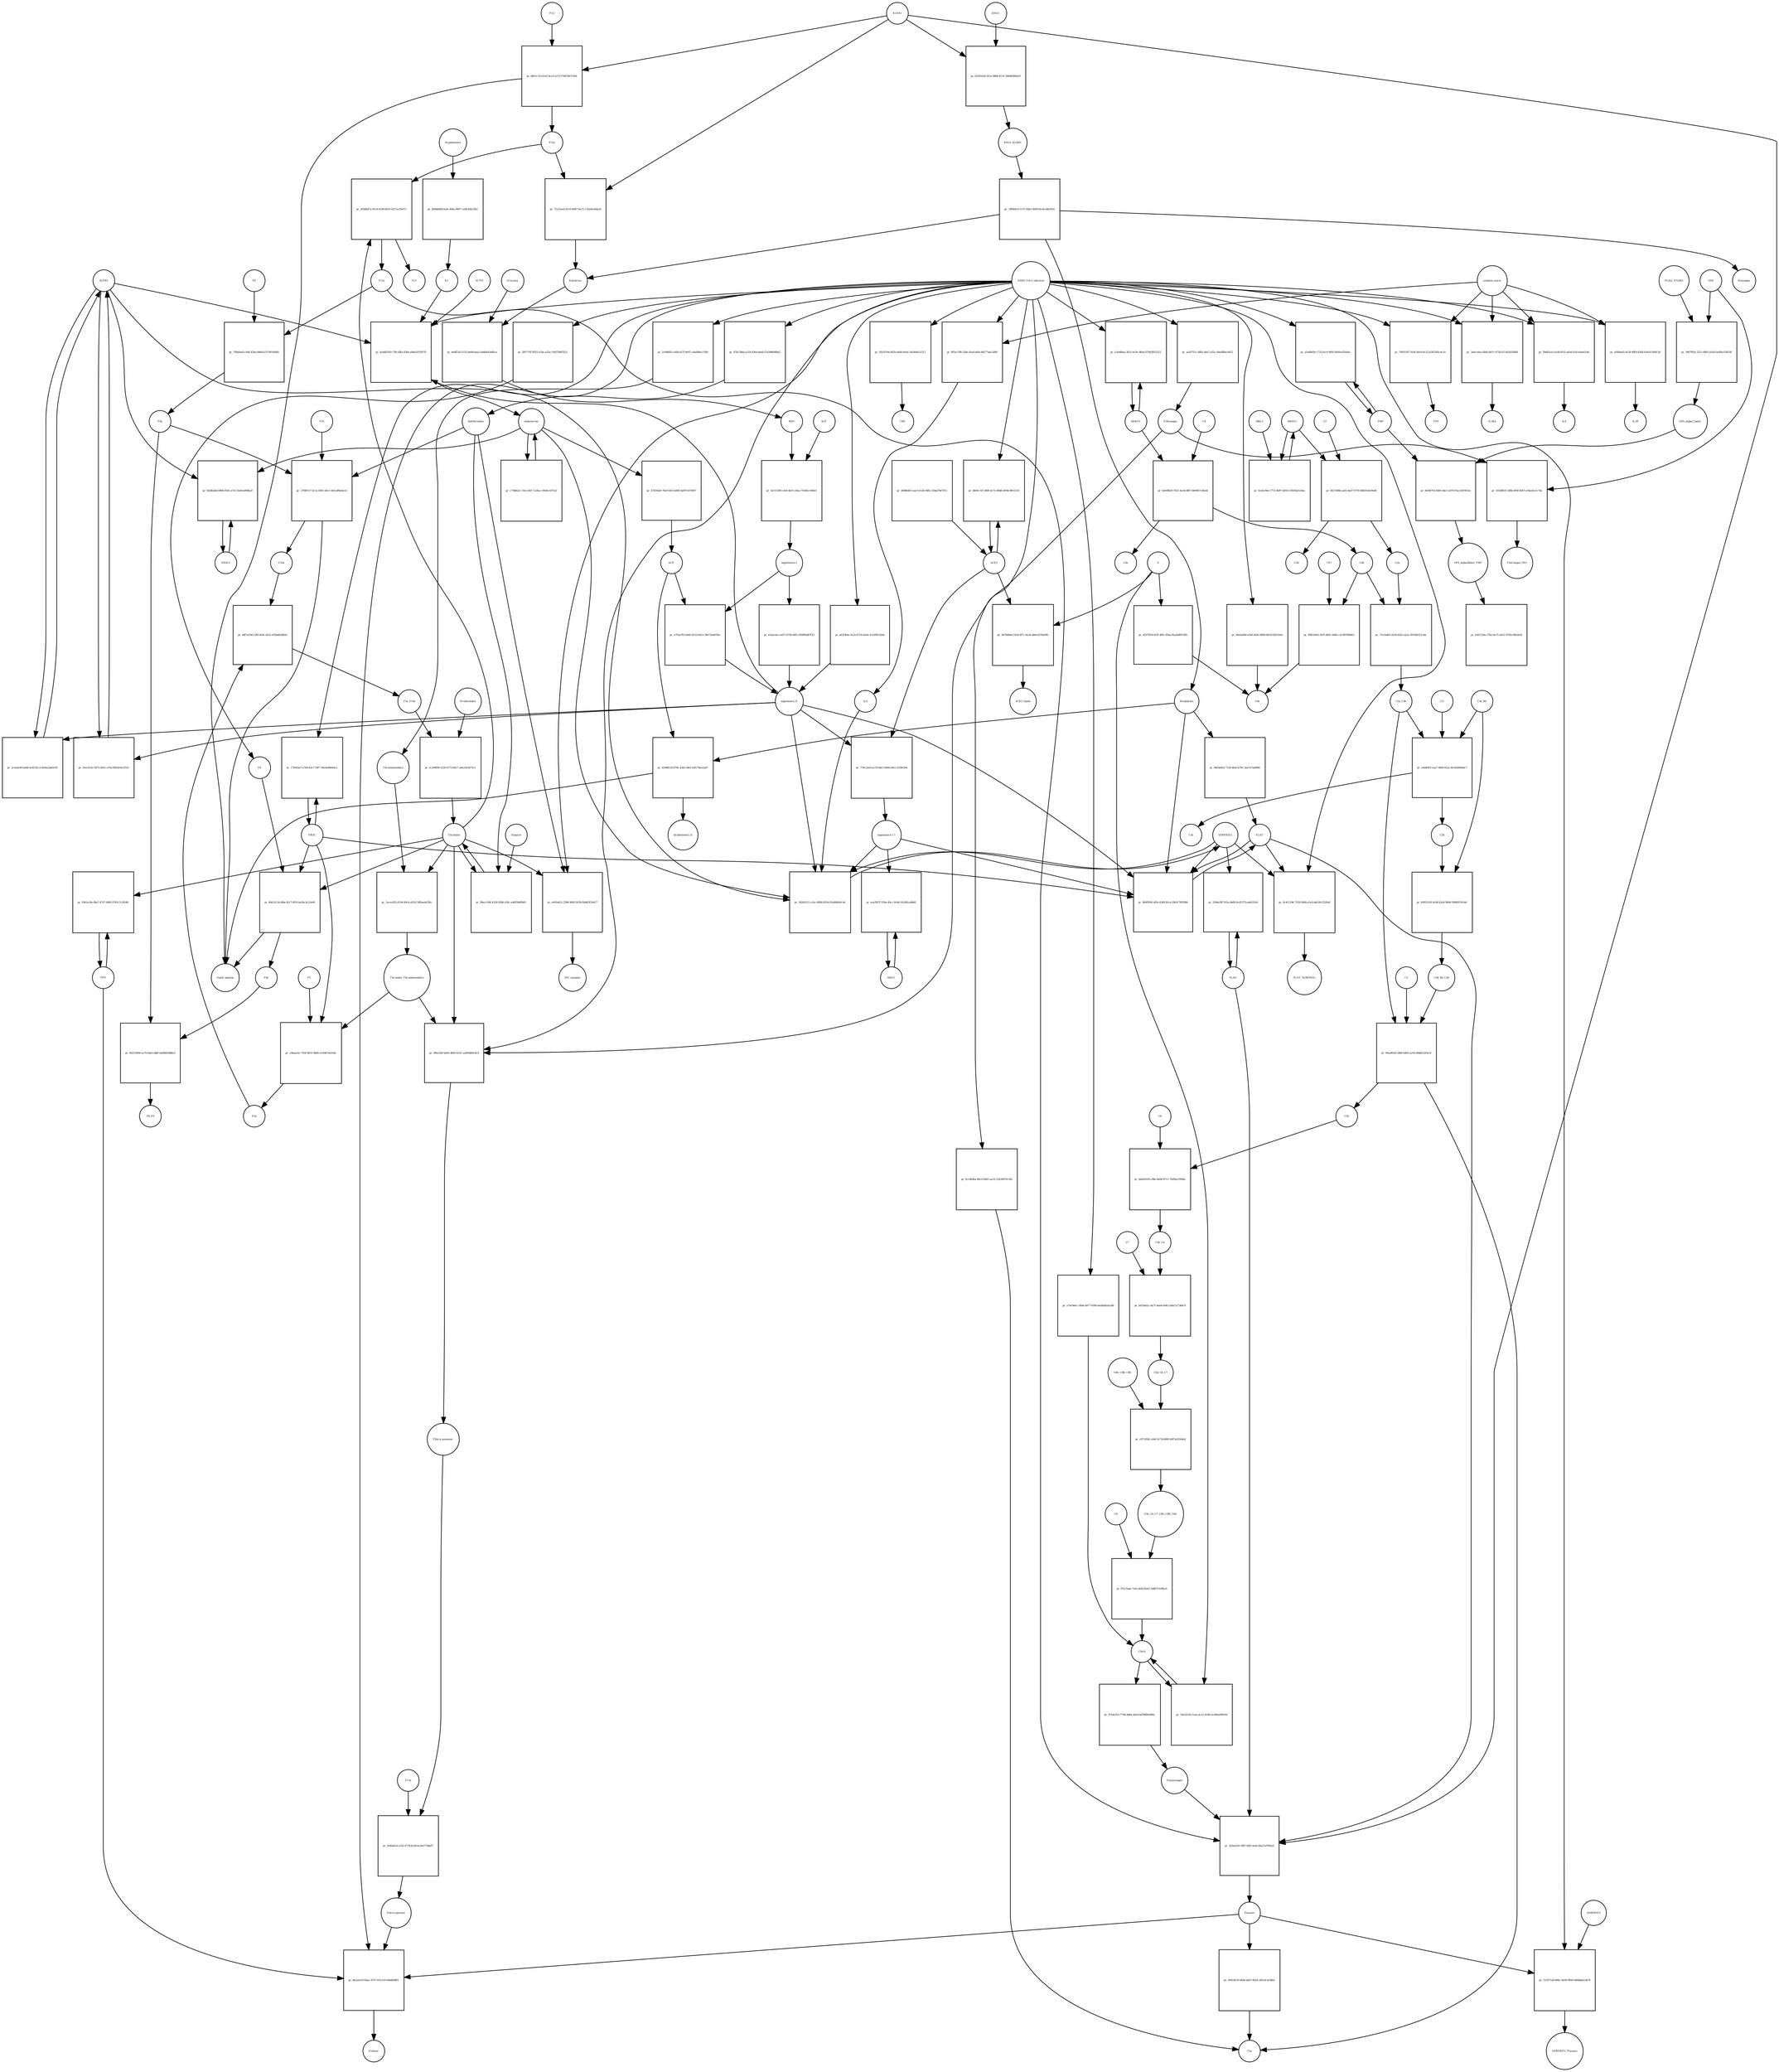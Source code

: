 strict digraph  {
F8 [annotation="urn_miriam_hgnc_3546|urn_miriam_taxonomy_9606", bipartite=0, cls=macromolecule, fontsize=4, label=F8, shape=circle];
"pr_4b612c24-bfbe-42c7-8f1d-6a3bc3c22e44" [annotation="", bipartite=1, cls=process, fontsize=4, label="pr_4b612c24-bfbe-42c7-8f1d-6a3bc3c22e44", shape=square];
"Small peptide" [annotation=urn_miriam_mesh_D010446, bipartite=0, cls=macromolecule, fontsize=4, label="Small peptide", shape=circle];
F8a [annotation="urn_miriam_hgnc.symbol_F8|urn_miriam_mesh_D015944|urn_miriam_taxonomy_9606", bipartite=0, cls=macromolecule, fontsize=4, label=F8a, shape=circle];
Thrombin [annotation="urn_miriam_hgnc_3535|urn_miriam_taxonomy_9606", bipartite=0, cls=macromolecule, fontsize=4, label=Thrombin, shape=circle];
PROC [annotation="urn_miriam_hgnc_9451|urn_miriam_taxonomy_9606", bipartite=0, cls=macromolecule, fontsize=4, label=PROC, shape=circle];
AGTR1 [annotation=urn_miriam_hgnc_336, bipartite=0, cls=macromolecule, fontsize=4, label=AGTR1, shape=circle];
"pr_2ceb2e48-4d4b-4cff-92c3-0e0ea2dd1630" [annotation="", bipartite=1, cls=process, fontsize=4, label="pr_2ceb2e48-4d4b-4cff-92c3-0e0ea2dd1630", shape=square];
"angiotensin II" [annotation="urn_miriam_obo.chebi_CHEBI%3A2718|urn_miriam_taxonomy_9606", bipartite=0, cls="simple chemical", fontsize=4, label="angiotensin II", shape=circle];
NR3C2 [annotation="", bipartite=0, cls=macromolecule, fontsize=4, label=NR3C2, shape=circle];
"pr_febdb2bb-6888-450e-a7e2-6eb5edf98a2f" [annotation="", bipartite=1, cls=process, fontsize=4, label="pr_febdb2bb-6888-450e-a7e2-6eb5edf98a2f", shape=square];
aldosterone [annotation="urn_miriam_obo.chebi_CHEBI%3A27584", bipartite=0, cls="simple chemical", fontsize=4, label=aldosterone, shape=circle];
"pr_c70b8a2c-33ce-4817-a2ba-c39e8e1d72e2" [annotation="", bipartite=1, cls=process, fontsize=4, label="pr_c70b8a2c-33ce-4817-a2ba-c39e8e1d72e2", shape=square];
SERPINE1 [annotation="", bipartite=0, cls=macromolecule, fontsize=4, label=SERPINE1, shape=circle];
"pr_5b2d2121-cc6c-489b-825d-02a9840afc4d" [annotation="", bipartite=1, cls=process, fontsize=4, label="pr_5b2d2121-cc6c-489b-825d-02a9840afc4d", shape=square];
"angiotensin I-7" [annotation="urn_miriam_obo.chebi_CHEBI%3A55438|urn_miriam_taxonomy_9606", bipartite=0, cls="simple chemical", fontsize=4, label="angiotensin I-7", shape=circle];
IL6 [annotation="urn_miriam_hgnc_6018|urn_miriam_taxonomy_9606", bipartite=0, cls=macromolecule, fontsize=4, label=IL6, shape=circle];
"pr_bcbdb339-c740-49fa-838e-e8da31f39378" [annotation="", bipartite=1, cls=process, fontsize=4, label="pr_bcbdb339-c740-49fa-838e-e8da31f39378", shape=square];
"SARS-CoV-2 infection" [annotation="urn_miriam_taxonomy_2697049|urn_miriam_mesh_D012327", bipartite=0, cls=phenotype, fontsize=4, label="SARS-CoV-2 infection", shape=circle];
"K+" [annotation="urn_miriam_obo.chebi_CHEBI%3A29103", bipartite=0, cls="simple chemical", fontsize=4, label="K+", shape=circle];
ACTH [annotation=urn_miriam_hgnc_9201, bipartite=0, cls="simple chemical", fontsize=4, label=ACTH, shape=circle];
"pr_a63f3f4e-5e25-4729-b3ed-3c52f8f52b4e" [annotation="", bipartite=1, cls=process, fontsize=4, label="pr_a63f3f4e-5e25-4729-b3ed-3c52f8f52b4e", shape=square];
Bradykinin [annotation="urn_miriam_obo.chebi_CHEBI%3A3165|urn_miriam_taxonomy_9606", bipartite=0, cls=macromolecule, fontsize=4, label=Bradykinin, shape=circle];
"pr_45988129-979e-43b1-98cf-20f17bea2ab7" [annotation="", bipartite=1, cls=process, fontsize=4, label="pr_45988129-979e-43b1-98cf-20f17bea2ab7", shape=square];
"Bradykinin(1-5)" [annotation="urn_miriam_mesh_C079000|urn_miriam_taxonomy_9606", bipartite=0, cls=macromolecule, fontsize=4, label="Bradykinin(1-5)", shape=circle];
ACE [annotation="urn_miriam_hgnc_2707|urn_miriam_taxonomy_9606", bipartite=0, cls=macromolecule, fontsize=4, label=ACE, shape=circle];
"pr_0b05dd32-7336-4fa9-b705-3ae7e7ab00f6" [annotation="", bipartite=1, cls=process, fontsize=4, label="pr_0b05dd32-7336-4fa9-b705-3ae7e7ab00f6", shape=square];
PLAT [annotation="urn_miriam_hgnc_9051|urn_miriam_taxonomy_9606", bipartite=0, cls=macromolecule, fontsize=4, label=PLAT, shape=circle];
"pr_feec4142-5875-4261-a70a-8920245cf555" [annotation="", bipartite=1, cls=process, fontsize=4, label="pr_feec4142-5875-4261-a70a-8920245cf555", shape=square];
MAS1 [annotation="", bipartite=0, cls=macromolecule, fontsize=4, label=MAS1, shape=circle];
"pr_eea5f47f-55be-49cc-8c8d-5fcd85ca8bd2" [annotation="", bipartite=1, cls=process, fontsize=4, label="pr_eea5f47f-55be-49cc-8c8d-5fcd85ca8bd2", shape=square];
Fibrinogen [annotation="urn_miriam_pubmed_19296670|urn_miriam_obo.go_GO%3A0005577|urn_miriam_hgnc_3661|urn_miriam_hgnc_3662|urn_miriam_hgnc_3694|urn_miriam_taxonomy_9606", bipartite=0, cls=complex, fontsize=4, label=Fibrinogen, shape=circle];
"pr_103d802f-248b-4f9d-8267-e3bee4c3c74a" [annotation="", bipartite=1, cls=process, fontsize=4, label="pr_103d802f-248b-4f9d-8267-e3bee4c3c74a", shape=square];
GP6 [annotation="urn_miriam_hgnc_HGNC%3A14388|urn_miriam_taxonomy_9606", bipartite=0, cls=macromolecule, fontsize=4, label=GP6, shape=circle];
Fibrinogen_GP6 [annotation="urn_miriam_pubmed_19296670|urn_miriam_obo.go_GO%3A0005577|urn_miriam_hgnc_HGNC%3A14388|urn_miriam_taxonomy_9606", bipartite=0, cls=complex, fontsize=4, label=Fibrinogen_GP6, shape=circle];
GP6_alpha2_beta1 [annotation="urn_miriam_pubmed_25051961|urn_miriam_taxonomy_10090|urn_miriam_hgnc_14338|urn_miriam_hgnc_6137|urn_miriam_hgnc_6153", bipartite=0, cls=complex, fontsize=4, label=GP6_alpha2_beta1, shape=circle];
"pr_8e06f763-b6f0-44e1-a870-f5ac3e87b52a" [annotation="", bipartite=1, cls=process, fontsize=4, label="pr_8e06f763-b6f0-44e1-a870-f5ac3e87b52a", shape=square];
VWF [annotation="urn_miriam_hgnc_12726|urn_miriam_taxonomy_9606", bipartite=0, cls=macromolecule, fontsize=4, label=VWF, shape=circle];
GP6_alpha2beta1_VWF [annotation="urn_miriam_pubmed_25051961|urn_miriam_taxonomy_10090|urn_miriam_hgnc_14338|urn_miriam_hgnc_6137|urn_miriam_hgnc_6153|urn_miriam_hgnc_12726", bipartite=0, cls=complex, fontsize=4, label=GP6_alpha2beta1_VWF, shape=circle];
"pr_3967f92e-2521-4801-b5e8-0e9f4c528338" [annotation="", bipartite=1, cls=process, fontsize=4, label="pr_3967f92e-2521-4801-b5e8-0e9f4c528338", shape=square];
ITGA2_ITGAB1 [annotation="urn_miriam_intact_EBI-16428357|urn_miriam_hgnc_6137|urn_miriam_hgnc_6153|urn_miriam_taxonomy_9606", bipartite=0, cls=complex, fontsize=4, label=ITGA2_ITGAB1, shape=circle];
"pr_b361326a-37b2-4e75-a021-9705c06b3024" [annotation="", bipartite=1, cls="omitted process", fontsize=4, label="pr_b361326a-37b2-4e75-a021-9705c06b3024", shape=square];
"Fibrin polymer" [annotation="urn_miriam_mesh_C465961|urn_miriam_taxonomy_9606", bipartite=0, cls=macromolecule, fontsize=4, label="Fibrin polymer", shape=circle];
"pr_4b1a41e9-64ac-4707-9313-b7e46d606ff1" [annotation="", bipartite=1, cls=process, fontsize=4, label="pr_4b1a41e9-64ac-4707-9313-b7e46d606ff1", shape=square];
"D-dimer" [annotation="urn_miriam_pubmed_19008457|urn_miriam_mesh_C036309|urn_miriam_taxonomy_9606", bipartite=0, cls=macromolecule, fontsize=4, label="D-dimer", shape=circle];
Plasmin [annotation="urn_miriam_hgnc.symbol_PLG|urn_miriam_mesh_D005341|urn_miriam_brenda_3.4.21.7|urn_miriam_taxonomy_9606", bipartite=0, cls=macromolecule, fontsize=4, label=Plasmin, shape=circle];
TAFI [annotation="urn_miriam_hgnc_1546|urn_miriam_taxonomy_9606", bipartite=0, cls=macromolecule, fontsize=4, label=TAFI, shape=circle];
"Fibrin monomer" [annotation="urn_miriam_mesh_C011468|urn_miriam_taxonomy_9606", bipartite=0, cls=macromolecule, fontsize=4, label="Fibrin monomer", shape=circle];
"pr_f5d0a8c4-e150-477d-8cdb-bc8e577dbaf7" [annotation="", bipartite=1, cls=process, fontsize=4, label="pr_f5d0a8c4-e150-477d-8cdb-bc8e577dbaf7", shape=square];
F13a [annotation="urn_miriam_hgnc.symbol_F13|urn_miriam_mesh_D026122|urn_miriam_brenda_2.3.2.13|urn_miriam_taxonomy_9606", bipartite=0, cls=macromolecule, fontsize=4, label=F13a, shape=circle];
"pr_70810307-d14f-46c9-8c32-b345365c4c14" [annotation="", bipartite=1, cls=process, fontsize=4, label="pr_70810307-d14f-46c9-8c32-b345365c4c14", shape=square];
TNF [annotation="urn_miriam_hgnc_11892|urn_miriam_taxonomy_9606", bipartite=0, cls=macromolecule, fontsize=4, label=TNF, shape=circle];
"cytokine storm" [annotation="urn_miriam_pubmed_2504360|urn_miriam_taxonomy_9606", bipartite=0, cls=phenotype, fontsize=4, label="cytokine storm", shape=circle];
"pr_95832b7d-bb46-4a67-8b24-2f61d13a36b4" [annotation="", bipartite=1, cls=process, fontsize=4, label="pr_95832b7d-bb46-4a67-8b24-2f61d13a36b4", shape=square];
C5a [annotation="urn_miriam_hgnc.symbol_C5|urn_miriam_mesh_D015936|urn_miriam_taxonomy_9606", bipartite=0, cls=macromolecule, fontsize=4, label=C5a, shape=circle];
"pr_97e4e553-77d0-448a-abe9-bd78f895406c" [annotation="", bipartite=1, cls=process, fontsize=4, label="pr_97e4e553-77d0-448a-abe9-bd78f895406c", shape=square];
Plasminogen [annotation="urn_miriam_hgnc_9071|urn_miriam_taxonomy_9606", bipartite=0, cls=macromolecule, fontsize=4, label=Plasminogen, shape=circle];
"C5b-9" [annotation="urn_miriam_obo.go_GO%3A0005579|urn_miriam_mesh_D015938|urn_miriam_mesh_D050776|urn_miriam_hgnc_1339|urn_miriam_hgnc_1346|urn_miriam_hgnc_1352|urn_miriam_hgnc_1353|urn_miriam_hgnc_1354|urn_miriam_hgnc_1358|urn_miriam_taxonomy_9606", bipartite=0, cls=complex, fontsize=4, label="C5b-9", shape=circle];
C2 [annotation="urn_miriam_hgnc_1248|urn_miriam_taxonomy_9606", bipartite=0, cls=macromolecule, fontsize=4, label=C2, shape=circle];
"pr_0f215d6b-aaf2-4ed7-9759-6882024e9eb8" [annotation="", bipartite=1, cls=process, fontsize=4, label="pr_0f215d6b-aaf2-4ed7-9759-6882024e9eb8", shape=square];
C2a [annotation="urn_miriam_hgnc.symbol_C2|urn_miriam_mesh_D050678|urn_miriam_taxonomy_9606", bipartite=0, cls=macromolecule, fontsize=4, label=C2a, shape=circle];
C2b [annotation="urn_miriam_hgnc.symbol_C2|urn_miriam_mesh_D050679|urn_miriam_taxonomy_9606", bipartite=0, cls=macromolecule, fontsize=4, label=C2b, shape=circle];
MASP1 [annotation="urn_miriam_hgnc_6901|urn_miriam_taxonomy_9606", bipartite=0, cls=macromolecule, fontsize=4, label=MASP1, shape=circle];
"pr_3a8cc6ee-6840-4b7c-9758-b7c063035b89" [annotation="", bipartite=1, cls=process, fontsize=4, label="pr_3a8cc6ee-6840-4b7c-9758-b7c063035b89", shape=square];
IL2RA [annotation="urn_miriam_hgnc_6008|urn_miriam_taxonomy_9606", bipartite=0, cls=macromolecule, fontsize=4, label=IL2RA, shape=circle];
"pr_f9db5a1e-b148-4f33-ab5d-92e1e9ea614d" [annotation="", bipartite=1, cls=process, fontsize=4, label="pr_f9db5a1e-b148-4f33-ab5d-92e1e9ea614d", shape=square];
IL8 [annotation="urn_miriam_hgnc_6025|urn_miriam_taxonomy_9606", bipartite=0, cls=macromolecule, fontsize=4, label=IL8, shape=circle];
"pr_4c1db40a-86c0-4bd1-ae52-55a58470c16e" [annotation="", bipartite=1, cls=process, fontsize=4, label="pr_4c1db40a-86c0-4bd1-ae52-55a58470c16e", shape=square];
"pr_8f5ec768-53da-45a4-b6fa-b8277a6c2d9d" [annotation="", bipartite=1, cls=process, fontsize=4, label="pr_8f5ec768-53da-45a4-b6fa-b8277a6c2d9d", shape=square];
"pr_af49dad5-dc30-48f9-82d9-b54c07d09c28" [annotation="", bipartite=1, cls=process, fontsize=4, label="pr_af49dad5-dc30-48f9-82d9-b54c07d09c28", shape=square];
IL1B [annotation="urn_miriam_hgnc_5992|urn_miriam_taxonomy_9606", bipartite=0, cls=macromolecule, fontsize=4, label=IL1B, shape=circle];
Prorenin [annotation="urn_miriam_hgnc_9958|urn_miriam_taxonomy_9606", bipartite=0, cls=macromolecule, fontsize=4, label=Prorenin, shape=circle];
"pr_8e6ff263-f155-4e6d-baa2-6d4bd43e8b1a" [annotation="", bipartite=1, cls=process, fontsize=4, label="pr_8e6ff263-f155-4e6d-baa2-6d4bd43e8b1a", shape=square];
REN [annotation="urn_miriam_hgnc.symbol_REN|urn_miriam_taxonomy_9606", bipartite=0, cls=macromolecule, fontsize=4, label=REN, shape=circle];
Kallikrein [annotation="urn_miriam_hgnc.symbol_KLKB1|urn_miriam_mesh_D020842|urn_miriam_brenda_3.4.21.34|urn_miriam_taxonomy_9606", bipartite=0, cls=macromolecule, fontsize=4, label=Kallikrein, shape=circle];
KLKB1 [annotation="urn_miriam_hgnc_6371|urn_miriam_taxonomy_9606", bipartite=0, cls=macromolecule, fontsize=4, label=KLKB1, shape=circle];
"pr_71a32eeb-4210-4647-be72-c35a6e24da24" [annotation="", bipartite=1, cls=process, fontsize=4, label="pr_71a32eeb-4210-4647-be72-c35a6e24da24", shape=square];
F12a [annotation="urn_miriam_hgnc.symbol_F12|urn_miriam_mesh_D015956|urn_miriam_brenda_3.4.21.38|urn_miriam_taxonomy_9606", bipartite=0, cls=macromolecule, fontsize=4, label=F12a, shape=circle];
"pr_2c84bf82-c668-457f-8e97-cded98a11509" [annotation="", bipartite=1, cls=process, fontsize=4, label="pr_2c84bf82-c668-457f-8e97-cded98a11509", shape=square];
Thrombomodulin [annotation="urn_miriam_hgnc_11784|urn_miriam_taxonomy_9606", bipartite=0, cls=macromolecule, fontsize=4, label=Thrombomodulin, shape=circle];
"pr_721871a8-896c-443b-9856-9d9dbda53478" [annotation="", bipartite=1, cls=process, fontsize=4, label="pr_721871a8-896c-443b-9856-9d9dbda53478", shape=square];
SERPINF2 [annotation="urn_miriam_hgnc_9075|urn_miriam_taxonomy_9606", bipartite=0, cls=macromolecule, fontsize=4, label=SERPINF2, shape=circle];
SERPINF2_Plasmin [annotation="urn_miriam_pubmed_2437112|urn_miriam_biogrid_314240|urn_miriam_hgnc_9075|urn_miriam_mesh_D005341|urn_miriam_taxonomy_9606", bipartite=0, cls=complex, fontsize=4, label=SERPINF2_Plasmin, shape=circle];
"pr_68a5a660-e5bf-426e-88b9-8b3532855544" [annotation="", bipartite=1, cls=process, fontsize=4, label="pr_68a5a660-e5bf-426e-88b9-8b3532855544", shape=square];
C4d [annotation="urn_miriam_hgnc.symbol_C4b|urn_miriam_mesh_C032261|urn_miriam_taxonomy_9606", bipartite=0, cls=macromolecule, fontsize=4, label=C4d, shape=circle];
"pr_e7dc86ec-20b6-4877-939b-8e0db402e2d9" [annotation="", bipartite=1, cls=process, fontsize=4, label="pr_e7dc86ec-20b6-4877-939b-8e0db402e2d9", shape=square];
"pr_178503a7-e7b4-45c7-93f7-58c4e06644ca" [annotation="", bipartite=1, cls=process, fontsize=4, label="pr_178503a7-e7b4-45c7-93f7-58c4e06644ca", shape=square];
"pr_a5e4b656-c72f-41c4-9f60-6609c62fa06c" [annotation="", bipartite=1, cls=process, fontsize=4, label="pr_a5e4b656-c72f-41c4-9f60-6609c62fa06c", shape=square];
"pr_2fa59744-682b-4a88-9e0a-243d0eb21512" [annotation="", bipartite=1, cls=process, fontsize=4, label="pr_2fa59744-682b-4a88-9e0a-243d0eb21512", shape=square];
CRP [annotation="urn_miriam_hgnc_2367|urn_miriam_taxonomy_9606", bipartite=0, cls=macromolecule, fontsize=4, label=CRP, shape=circle];
"pr_55e5231b-1eaa-4c52-9c86-5c849a008166" [annotation="", bipartite=1, cls=process, fontsize=4, label="pr_55e5231b-1eaa-4c52-9c86-5c849a008166", shape=square];
S [annotation="urn_miriam_uniprot_P0DTC2|urn_miriam_uniprot_P59594|urn_miriam_taxonomy_2697049", bipartite=0, cls=macromolecule, fontsize=4, label=S, shape=circle];
"pr_d337f918-8cff-4f61-95ba-f6a2b9687dfb" [annotation="", bipartite=1, cls=process, fontsize=4, label="pr_d337f918-8cff-4f61-95ba-f6a2b9687dfb", shape=square];
"pr_778c22e4-ee76-4b13-8844-b6cc3530e938" [annotation="", bipartite=1, cls=process, fontsize=4, label="pr_778c22e4-ee76-4b13-8844-b6cc3530e938", shape=square];
ACE2 [annotation="urn_miriam_hgnc_13557|urn_miriam_taxonomy_9606", bipartite=0, cls=macromolecule, fontsize=4, label=ACE2, shape=circle];
"pr_4088b403-aac0-4326-94fa-328ad7bf747e" [annotation="", bipartite=1, cls=process, fontsize=4, label="pr_4088b403-aac0-4326-94fa-328ad7bf747e", shape=square];
"pr_407b8be8-55a9-4f7c-9a34-bb6e1678e99b" [annotation="", bipartite=1, cls=process, fontsize=4, label="pr_407b8be8-55a9-4f7c-9a34-bb6e1678e99b", shape=square];
ACE2_Spike [annotation="urn_miriam_pdb_6CS2|urn_miriam_hgnc_13557|urn_miriam_uniprot_P0DTC2|urn_miriam_taxonomy_9606|urn_miriam_taxonomy_2697049", bipartite=0, cls=complex, fontsize=4, label=ACE2_Spike, shape=circle];
"pr_4b69c7d7-dfd9-4c7e-8848-4694c9851216" [annotation="", bipartite=1, cls=process, fontsize=4, label="pr_4b69c7d7-dfd9-4c7e-8848-4694c9851216", shape=square];
"pr_470c2984-a218-426d-8ebd-07a5886988a2" [annotation="", bipartite=1, cls=process, fontsize=4, label="pr_470c2984-a218-426d-8ebd-07a5886988a2", shape=square];
Antithrombin [annotation="urn_miriam_hgnc_775|urn_miriam_taxonomy_9606", bipartite=0, cls=macromolecule, fontsize=4, label=Antithrombin, shape=circle];
"pr_2f0771ff-8933-41ba-a25a-19457b867b21" [annotation="", bipartite=1, cls=process, fontsize=4, label="pr_2f0771ff-8933-41ba-a25a-19457b867b21", shape=square];
C4b [annotation="urn_miriam_hgnc_1324|urn_miriam_taxonomy_9606", bipartite=0, cls=macromolecule, fontsize=4, label=C4b, shape=circle];
"pr_90815b02-3b7f-48d1-948e-c2c98768fd63" [annotation="", bipartite=1, cls=process, fontsize=4, label="pr_90815b02-3b7f-48d1-948e-c2c98768fd63", shape=square];
CFI [annotation="urn_miriam_hgnc_2771|urn_miriam_taxonomy_9606", bipartite=0, cls=macromolecule, fontsize=4, label=CFI, shape=circle];
C3b [annotation="urn_miriam_hgnc.symbol_C3|urn_miriam_mesh_D003179|urn_miriam_taxonomy_9606", bipartite=0, cls=macromolecule, fontsize=4, label=C3b, shape=circle];
"pr_b9925145-bcb8-43a9-9b96-5680fd76c6ef" [annotation="", bipartite=1, cls=process, fontsize=4, label="pr_b9925145-bcb8-43a9-9b96-5680fd76c6ef", shape=square];
C3b_Bb [annotation="urn_miriam_pubmed_12440962|urn_miriam_brenda_3.4.21.47|urn_miriam_mesh_D051561|urn_miriam_mesh_D003179|urn_miriam_hgnc_1037|urn_miriam_taxonomy_9606", bipartite=0, cls=complex, fontsize=4, label=C3b_Bb, shape=circle];
C3b_Bb_C3b [annotation="urn_miriam_pubmed_12440962|urn_miriam_brenda_34.4.21.47|urn_miriam_mesh_D051566|urn_miriam_mesh_D003179|urn_miriam_hgnc_1037|urn_miriam_taxonomy_9606", bipartite=0, cls=complex, fontsize=4, label=C3b_Bb_C3b, shape=circle];
"pr_751cbd65-4554-42fa-a2aa-3910bd1212da" [annotation="", bipartite=1, cls=process, fontsize=4, label="pr_751cbd65-4554-42fa-a2aa-3910bd1212da", shape=square];
C2a_C4b [annotation="urn_miriam_mesh_D051574|urn_miriam_brenda_3.4.21.43|urn_miriam_mesh_D050678|urn_miriam_hgnc_1324|urn_miriam_taxonomy_9606", bipartite=0, cls=complex, fontsize=4, label=C2a_C4b, shape=circle];
C4 [annotation="urn_miriam_mesh_D00318|urn_miriam_taxonomy_9606", bipartite=0, cls=macromolecule, fontsize=4, label=C4, shape=circle];
"pr_be608b5f-7651-4a3d-8f87-b609b710fad4" [annotation="", bipartite=1, cls=process, fontsize=4, label="pr_be608b5f-7651-4a3d-8f87-b609b710fad4", shape=square];
C4a [annotation="urn_miriam_hgnc_1323|urn_miriam_taxonomy_9606", bipartite=0, cls=macromolecule, fontsize=4, label=C4a, shape=circle];
MASP2 [annotation="urn_miriam_hgnc_6902|urn_miriam_taxonomy_9606", bipartite=0, cls=macromolecule, fontsize=4, label=MASP2, shape=circle];
"pr_0cd2c9de-1753-4b87-b654-23fd3ba524ba" [annotation="", bipartite=1, cls=process, fontsize=4, label="pr_0cd2c9de-1753-4b87-b654-23fd3ba524ba", shape=square];
MBL2 [annotation="urn_miriam_hgnc_6902|urn_miriam_taxonomy_9606", bipartite=0, cls=macromolecule, fontsize=4, label=MBL2, shape=circle];
"pr_e2e9dbaa-3021-4c0e-98a4-97b43f932212" [annotation="", bipartite=1, cls=process, fontsize=4, label="pr_e2e9dbaa-3021-4c0e-98a4-97b43f932212", shape=square];
PLAU [annotation="urn_miriam_hgnc_9052|urn_miriam_taxonomy_9606", bipartite=0, cls=macromolecule, fontsize=4, label=PLAU, shape=circle];
"pr_2596a3ff-202a-4b08-9cd5-f72ca4b31fe9" [annotation="", bipartite=1, cls=process, fontsize=4, label="pr_2596a3ff-202a-4b08-9cd5-f72ca4b31fe9", shape=square];
C5b_C6_C7_C8A_C8B_C8G [annotation="urn_miriam_pubmed_28630159|urn_miriam_mesh_C042295|urn_miriam_mesh_D050776|urn_miriam_hgnc_1339|urn_miriam_hgnc_1352|urn_miriam_hgnc_1353|urn_miriam_hgnc_1354|urn_miriam_taxonomy_9606", bipartite=0, cls=complex, fontsize=4, label=C5b_C6_C7_C8A_C8B_C8G, shape=circle];
"pr_f5227abe-7aef-482d-8242-5dd075169bc9" [annotation="", bipartite=1, cls=process, fontsize=4, label="pr_f5227abe-7aef-482d-8242-5dd075169bc9", shape=square];
C9 [annotation="urn_miriam_hgnc_1358|urn_miriam_taxonomy_9606", bipartite=0, cls=macromolecule, fontsize=4, label=C9, shape=circle];
C5b_C6_C7 [annotation="urn_miriam_pubmed_28630159|urn_miriam_mesh_C037453|urn_miriam_mesh_D050776|urn_miriam_hgnc_1339|urn_miriam_hgnc_1346|urn_miriam_taxonomy_9606", bipartite=0, cls=complex, fontsize=4, label=C5b_C6_C7, shape=circle];
"pr_c6719541-a9af-4174-b000-60f7e4316da4" [annotation="", bipartite=1, cls=process, fontsize=4, label="pr_c6719541-a9af-4174-b000-60f7e4316da4", shape=square];
C8A_C8B_C8G [annotation="urn_miriam_mesh_D003185|urn_miriam_hgnc_1353|urn_miriam_hgnc_1352|urn_miriam_hgnc_1354|urn_miriam_taxonomy_9606", bipartite=0, cls=complex, fontsize=4, label=C8A_C8B_C8G, shape=circle];
C5b_C6 [annotation="urn_miriam_mesh_C050974|urn_miriam_mesh_D050776|urn_miriam_hgnc_1339|urn_miriam_taxonomy_9606", bipartite=0, cls=complex, fontsize=4, label=C5b_C6, shape=circle];
"pr_6933a92c-da71-4da8-b943-28ec5273b6c9" [annotation="", bipartite=1, cls=process, fontsize=4, label="pr_6933a92c-da71-4da8-b943-28ec5273b6c9", shape=square];
C7 [annotation="urn_miriam_hgnc_HGNC%3A1346|urn_miriam_taxonomy_9606", bipartite=0, cls=macromolecule, fontsize=4, label=C7, shape=circle];
C5b [annotation="urn_miriam_hgnc.symbol_C5|urn_miriam_mesh_D050776|urn_miriam_taxonomy_9606", bipartite=0, cls=macromolecule, fontsize=4, label=C5b, shape=circle];
"pr_4ab65029-c94e-4e68-8711-70d5bcf1848a" [annotation="", bipartite=1, cls=process, fontsize=4, label="pr_4ab65029-c94e-4e68-8711-70d5bcf1848a", shape=square];
C6 [annotation="urn_miriam_hgnc_1339|urn_miriam_taxonomy_9606", bipartite=0, cls=macromolecule, fontsize=4, label=C6, shape=circle];
C5 [annotation="urn_miriam_hgnc_1331|urn_miriam_taxonomy_9606", bipartite=0, cls=macromolecule, fontsize=4, label=C5, shape=circle];
"pr_f9ee805d-1d88-4d03-a254-dfdd61283e1f" [annotation="", bipartite=1, cls=process, fontsize=4, label="pr_f9ee805d-1d88-4d03-a254-dfdd61283e1f", shape=square];
C3 [annotation="urn_miriam_hgnc_1318|urn_miriam_taxonomy_9606", bipartite=0, cls=macromolecule, fontsize=4, label=C3, shape=circle];
"pr_cbfd60f3-aaa7-46f8-852a-4e56280b9dc7" [annotation="", bipartite=1, cls=process, fontsize=4, label="pr_cbfd60f3-aaa7-46f8-852a-4e56280b9dc7", shape=square];
C3a [annotation="urn_miriam_hgnc.symbol_C3|urn_miriam_mesh_D015926|urn_miriam_taxonomy_9606", bipartite=0, cls=macromolecule, fontsize=4, label=C3a, shape=circle];
"pr_1ecec822-619d-40c4-a024-7df6aeda7bfc" [annotation="", bipartite=1, cls=process, fontsize=4, label="pr_1ecec822-619d-40c4-a024-7df6aeda7bfc", shape=square];
Thrombin_Thrombomodulin [annotation="urn_miriam_pubmed_6282863|urn_miriam_taxonomy_9986|urn_miriam_biogrid_283352|urn_miriam_mesh_D013917|urn_miriam_hgnc_11784", bipartite=0, cls=complex, fontsize=4, label=Thrombin_Thrombomodulin, shape=circle];
"pr_0ffa530f-de83-4685-b521-a26648f4c8c4" [annotation="", bipartite=1, cls=process, fontsize=4, label="pr_0ffa530f-de83-4685-b521-a26648f4c8c4", shape=square];
KNG1_KLKB1 [annotation="urn_miriam_pubmed_17598838|urn_miriam_intact_EBI-10087151|urn_miriam_hgnc_6371|urn_miriam_hgnc_6383|urn_miriam_taxonomy_9606", bipartite=0, cls=complex, fontsize=4, label=KNG1_KLKB1, shape=circle];
"pr_7df9a810-1572-44a5-9fd9-8ecdcab629c6" [annotation="", bipartite=1, cls=process, fontsize=4, label="pr_7df9a810-1572-44a5-9fd9-8ecdcab629c6", shape=square];
Kininogen [annotation="urn_miriam_hgnc.symbol_KNG1|urn_miriam_mesh_D019679|urn_miriam_taxonomy_9606", bipartite=0, cls=macromolecule, fontsize=4, label=Kininogen, shape=circle];
"pr_acfd7551-48b2-46e7-b32c-64e080ac0422" [annotation="", bipartite=1, cls=process, fontsize=4, label="pr_acfd7551-48b2-46e7-b32c-64e080ac0422", shape=square];
"angiotensin I" [annotation="urn_miriam_obo.chebi_CHEBI%3A2718|urn_miriam_taxonomy_9606", bipartite=0, cls="simple chemical", fontsize=4, label="angiotensin I", shape=circle];
"pr_a52ae4ce-ad37-4738-b0f2-030892d87f22" [annotation="", bipartite=1, cls=process, fontsize=4, label="pr_a52ae4ce-ad37-4738-b0f2-030892d87f22", shape=square];
"pr_0c4c1596-7329-4484-a3c6-bdc29c2220a8" [annotation="", bipartite=1, cls=process, fontsize=4, label="pr_0c4c1596-7329-4484-a3c6-bdc29c2220a8", shape=square];
PLAT_SERPINE1 [annotation="urn_miriam_pubmed_22449964|urn_miriam_intact_EBI-7800882|urn_miriam_hgnc_9051|urn_miriam_hgnc_8593|urn_miriam_taxonomy_9606", bipartite=0, cls=complex, fontsize=4, label=PLAT_SERPINE1, shape=circle];
"pr_59b1a19e-dba7-47a7-846f-47d5c7c26248" [annotation="", bipartite=1, cls=process, fontsize=4, label="pr_59b1a19e-dba7-47a7-846f-47d5c7c26248", shape=square];
"pr_864f956f-af9a-43d9-81cd-29a9176f5986" [annotation="", bipartite=1, cls=process, fontsize=4, label="pr_864f956f-af9a-43d9-81cd-29a9176f5986", shape=square];
"pr_eb91dd12-2588-4082-8c5b-fbbbf3f2e817" [annotation="", bipartite=1, cls=process, fontsize=4, label="pr_eb91dd12-2588-4082-8c5b-fbbbf3f2e817", shape=square];
"TAT complex" [annotation="urn_miriam_pubmed_22930518|urn_miriam_mesh_C046193|urn_miriam_mesh_D013917|urn_miriam_hgnc_775|urn_miriam_taxonomy_9606", bipartite=0, cls=complex, fontsize=4, label="TAT complex", shape=circle];
"pr_2d5acb16-3f87-49f2-bebf-66a51d7f62e5" [annotation="", bipartite=1, cls=process, fontsize=4, label="pr_2d5acb16-3f87-49f2-bebf-66a51d7f62e5", shape=square];
F11a [annotation="urn_miriam_hgnc.symbol_F11|urn_miriam_mesh_D015945|urn_miriam_brenda_3.4.21.27|urn_miriam_taxonomy_9606", bipartite=0, cls=macromolecule, fontsize=4, label=F11a, shape=circle];
"pr_99ecc504-4324-4584-a58c-ad0f39df0b01" [annotation="", bipartite=1, cls=process, fontsize=4, label="pr_99ecc504-4324-4584-a58c-ad0f39df0b01", shape=square];
Heparin [annotation="urn_miriam_pubmed_708377|urn_miriam_obo.chebi_CHEBI%3A28304|urn_miriam_taxonomy_9606", bipartite=0, cls="simple chemical", fontsize=4, label=Heparin, shape=circle];
Prothrombin [annotation="urn_miriam_hgnc_3535|urn_miriam_taxonomy_9606", bipartite=0, cls=macromolecule, fontsize=4, label=Prothrombin, shape=circle];
"pr_ec399f96-3220-4773-b617-a0a33a3475c1" [annotation="", bipartite=1, cls=process, fontsize=4, label="pr_ec399f96-3220-4773-b617-a0a33a3475c1", shape=square];
F5a_F10a [annotation="urn_miriam_pubmed_2303476|urn_miriam_mesh_C022475|urn_miriam_mesh_D15943|urn_miriam_mesh_D015951|urn_miriam_taxonomy_9606", bipartite=0, cls=complex, fontsize=4, label=F5a_F10a, shape=circle];
F10a [annotation="urn_miriam_hgnc.symbol_F10|urn_miriam_mesh_D015951|urn_miriam_brenda_3.4.21.6|urn_miriam_taxonomy_9606", bipartite=0, cls=macromolecule, fontsize=4, label=F10a, shape=circle];
"pr_4df7a594-13f9-45dc-bf22-ef5bb4f2d826" [annotation="", bipartite=1, cls=process, fontsize=4, label="pr_4df7a594-13f9-45dc-bf22-ef5bb4f2d826", shape=square];
F5a [annotation="urn_miriam_hgnc.symbol_F5|urn_miriam_mesh_D015943|urn_miriam_taxonomy_9606", bipartite=0, cls=macromolecule, fontsize=4, label=F5a, shape=circle];
F5 [annotation="urn_miriam_hgnc_3541|urn_miriam_taxonomy_9606", bipartite=0, cls=macromolecule, fontsize=4, label=F5, shape=circle];
"pr_146aea5c-765f-4631-88d5-ec6987eb164e" [annotation="", bipartite=1, cls=process, fontsize=4, label="pr_146aea5c-765f-4631-88d5-ec6987eb164e", shape=square];
F9a [annotation="urn_miriam_hgnc.symbol_F9|urn_miriam_mesh_D015949|urn_miriam_taxonomy_9606", bipartite=0, cls=macromolecule, fontsize=4, label=F9a, shape=circle];
"pr_6d333984-ea70-4da5-bbff-4a08bf308dc4" [annotation="", bipartite=1, cls=process, fontsize=4, label="pr_6d333984-ea70-4da5-bbff-4a08bf308dc4", shape=square];
F8_F9 [annotation="urn_miriam_pubmed_22471307|urn_miriam_hgnc_3546|urn_miriam_hgnc_35531|urn_miriam_intact_EBI-11621595|urn_miriam_taxonomy_9606", bipartite=0, cls=complex, fontsize=4, label=F8_F9, shape=circle];
F9 [annotation="urn_miriam_hgnc_35531|urn_miriam_taxonomy_9606", bipartite=0, cls=macromolecule, fontsize=4, label=F9, shape=circle];
"pr_7f0b0a40-cbdf-429a-94d0-b37c9fc00485" [annotation="", bipartite=1, cls=process, fontsize=4, label="pr_7f0b0a40-cbdf-429a-94d0-b37c9fc00485", shape=square];
"pr_81f252eb-547e-4808-8135-39b4ff482e03" [annotation="", bipartite=1, cls=process, fontsize=4, label="pr_81f252eb-547e-4808-8135-39b4ff482e03", shape=square];
KNG1 [annotation="urn_miriam_hgnc.symbol_6383|urn_miriam_taxonomy_9606", bipartite=0, cls=macromolecule, fontsize=4, label=KNG1, shape=circle];
"pr_a93dbd7a-d514-4c00-b610-6227ac2fef7c" [annotation="", bipartite=1, cls=process, fontsize=4, label="pr_a93dbd7a-d514-4c00-b610-6227ac2fef7c", shape=square];
F11 [annotation="urn_miriam_hgnc_3529|urn_miriam_taxonomy_9606", bipartite=0, cls=macromolecule, fontsize=4, label=F11, shape=circle];
F12 [annotation="urn_miriam_hgnc_3530|urn_miriam_taxonomy_9606", bipartite=0, cls=macromolecule, fontsize=4, label=F12, shape=circle];
"pr_8601c132-812f-4cc0-a572-f76d7667c92b" [annotation="", bipartite=1, cls=process, fontsize=4, label="pr_8601c132-812f-4cc0-a572-f76d7667c92b", shape=square];
"pr_e792a763-b96f-4532-b9c5-34b732def50e" [annotation="", bipartite=1, cls=process, fontsize=4, label="pr_e792a763-b96f-4532-b9c5-34b732def50e", shape=square];
F10 [annotation="urn_miriam_hgnc_3528|urn_miriam_taxonomy_9606", bipartite=0, cls=macromolecule, fontsize=4, label=F10, shape=circle];
"pr_27f88127-3c1a-4581-b8c3-445cdfbe4a14" [annotation="", bipartite=1, cls=process, fontsize=4, label="pr_27f88127-3c1a-4581-b8c3-445cdfbe4a14", shape=square];
AGT [annotation="urn_miriam_hgnc_333|urn_miriam_taxonomy_9606", bipartite=0, cls=macromolecule, fontsize=4, label=AGT, shape=circle];
"pr_3a115280-cfa8-4b15-a0aa-7036fec568e1" [annotation="", bipartite=1, cls=process, fontsize=4, label="pr_3a115280-cfa8-4b15-a0aa-7036fec568e1", shape=square];
"pr_4765fda9-7be9-4fc0-b06f-4af97cb70007" [annotation="", bipartite=1, cls=process, fontsize=4, label="pr_4765fda9-7be9-4fc0-b06f-4af97cb70007", shape=square];
"pr_b9dbb96b-fede-44ea-9697-e2de26b21fb2" [annotation="", bipartite=1, cls=process, fontsize=4, label="pr_b9dbb96b-fede-44ea-9697-e2de26b21fb2", shape=square];
Hypokalemia [annotation="urn_miriam_mesh_D007008|urn_miriam_taxonomy_9606", bipartite=0, cls=phenotype, fontsize=4, label=Hypokalemia, shape=circle];
F8 -> "pr_4b612c24-bfbe-42c7-8f1d-6a3bc3c22e44"  [annotation="", interaction_type=consumption];
"pr_4b612c24-bfbe-42c7-8f1d-6a3bc3c22e44" -> "Small peptide"  [annotation="", interaction_type=production];
"pr_4b612c24-bfbe-42c7-8f1d-6a3bc3c22e44" -> F8a  [annotation="", interaction_type=production];
F8a -> "pr_6d333984-ea70-4da5-bbff-4a08bf308dc4"  [annotation="", interaction_type=consumption];
Thrombin -> "pr_4b612c24-bfbe-42c7-8f1d-6a3bc3c22e44"  [annotation="urn_miriam_pubmed_15746105|urn_miriam_taxonomy_9606", interaction_type=catalysis];
Thrombin -> "pr_1ecec822-619d-40c4-a024-7df6aeda7bfc"  [annotation="", interaction_type=consumption];
Thrombin -> "pr_0ffa530f-de83-4685-b521-a26648f4c8c4"  [annotation="urn_miriam_pubmed_6282863|urn_miriam_pubmed_28228446|urn_miriam_pubmed_2117226|urn_miriam_taxonomy_9606", interaction_type=catalysis];
Thrombin -> "pr_59b1a19e-dba7-47a7-846f-47d5c7c26248"  [annotation="urn_miriam_pubmed_23809134|urn_miriam_taxonomy_9823", interaction_type=catalysis];
Thrombin -> "pr_eb91dd12-2588-4082-8c5b-fbbbf3f2e817"  [annotation="", interaction_type=consumption];
Thrombin -> "pr_99ecc504-4324-4584-a58c-ad0f39df0b01"  [annotation="", interaction_type=consumption];
Thrombin -> "pr_a93dbd7a-d514-4c00-b610-6227ac2fef7c"  [annotation="urn_miriam_pubmed_21304106|urn_miriam_pubmed_8631976|urn_miriam_taxonomy_9606", interaction_type=catalysis];
PROC -> "pr_4b612c24-bfbe-42c7-8f1d-6a3bc3c22e44"  [annotation="urn_miriam_pubmed_15746105|urn_miriam_taxonomy_9606", interaction_type=inhibition];
PROC -> "pr_178503a7-e7b4-45c7-93f7-58c4e06644ca"  [annotation="", interaction_type=consumption];
PROC -> "pr_864f956f-af9a-43d9-81cd-29a9176f5986"  [annotation="urn_miriam_pubmed_10373228|urn_miriam_pubmed_3124286|urn_miriam_taxonomy_9606|urn_miriam_pubmed_12091055|urn_miriam_pubmed_3096399", interaction_type=inhibition];
PROC -> "pr_146aea5c-765f-4631-88d5-ec6987eb164e"  [annotation="urn_miriam_pubmed_6282863|urn_miriam_pubmed_6572921|urn_miriam_pubmed_2322551|urn_miriam_taxonomy_9606", interaction_type=inhibition];
AGTR1 -> "pr_2ceb2e48-4d4b-4cff-92c3-0e0ea2dd1630"  [annotation="", interaction_type=consumption];
AGTR1 -> "pr_febdb2bb-6888-450e-a7e2-6eb5edf98a2f"  [annotation="urn_miriam_pubmed_21349712|urn_miriam_taxonomy_10116|urn_miriam_pubmed_7045029|urn_miriam_taxonomy_10090", interaction_type=catalysis];
AGTR1 -> "pr_5b2d2121-cc6c-489b-825d-02a9840afc4d"  [annotation="urn_miriam_pubmed_2091055|urn_miriam_taxonomy_9606|urn_miriam_pubmed_8034668|urn_miriam_pubmed_20591974|urn_miriam_pubmed_11983698", interaction_type=catalysis];
AGTR1 -> "pr_bcbdb339-c740-49fa-838e-e8da31f39378"  [annotation="urn_miriam_pubmed_8404594|urn_miriam_taxonomy_9606|urn_miriam_pubmed_173529|urn_miriam_taxonomy_9615|urn_miriam_pubmed_32565254", interaction_type=catalysis];
AGTR1 -> "pr_feec4142-5875-4261-a70a-8920245cf555"  [annotation="", interaction_type=consumption];
"pr_2ceb2e48-4d4b-4cff-92c3-0e0ea2dd1630" -> AGTR1  [annotation="", interaction_type=production];
"angiotensin II" -> "pr_2ceb2e48-4d4b-4cff-92c3-0e0ea2dd1630"  [annotation="", interaction_type=stimulation];
"angiotensin II" -> "pr_5b2d2121-cc6c-489b-825d-02a9840afc4d"  [annotation="urn_miriam_pubmed_2091055|urn_miriam_taxonomy_9606|urn_miriam_pubmed_8034668|urn_miriam_pubmed_20591974|urn_miriam_pubmed_11983698", interaction_type=catalysis];
"angiotensin II" -> "pr_bcbdb339-c740-49fa-838e-e8da31f39378"  [annotation="urn_miriam_pubmed_8404594|urn_miriam_taxonomy_9606|urn_miriam_pubmed_173529|urn_miriam_taxonomy_9615|urn_miriam_pubmed_32565254", interaction_type=catalysis];
"angiotensin II" -> "pr_feec4142-5875-4261-a70a-8920245cf555"  [annotation="urn_miriam_pubmed_8158359|urn_miriam_taxonomy_9606", interaction_type=stimulation];
"angiotensin II" -> "pr_778c22e4-ee76-4b13-8844-b6cc3530e938"  [annotation="", interaction_type=consumption];
"angiotensin II" -> "pr_864f956f-af9a-43d9-81cd-29a9176f5986"  [annotation="urn_miriam_pubmed_10373228|urn_miriam_pubmed_3124286|urn_miriam_taxonomy_9606|urn_miriam_pubmed_12091055|urn_miriam_pubmed_3096399", interaction_type=catalysis];
NR3C2 -> "pr_febdb2bb-6888-450e-a7e2-6eb5edf98a2f"  [annotation="", interaction_type=consumption];
"pr_febdb2bb-6888-450e-a7e2-6eb5edf98a2f" -> NR3C2  [annotation="", interaction_type=production];
aldosterone -> "pr_febdb2bb-6888-450e-a7e2-6eb5edf98a2f"  [annotation="urn_miriam_pubmed_21349712|urn_miriam_taxonomy_10116|urn_miriam_pubmed_7045029|urn_miriam_taxonomy_10090", interaction_type=stimulation];
aldosterone -> "pr_c70b8a2c-33ce-4817-a2ba-c39e8e1d72e2"  [annotation="", interaction_type=consumption];
aldosterone -> "pr_5b2d2121-cc6c-489b-825d-02a9840afc4d"  [annotation="urn_miriam_pubmed_2091055|urn_miriam_taxonomy_9606|urn_miriam_pubmed_8034668|urn_miriam_pubmed_20591974|urn_miriam_pubmed_11983698", interaction_type=catalysis];
aldosterone -> "pr_4765fda9-7be9-4fc0-b06f-4af97cb70007"  [annotation="urn_miriam_pubmed_5932931|urn_miriam_taxonomy_10116", interaction_type=catalysis];
"pr_c70b8a2c-33ce-4817-a2ba-c39e8e1d72e2" -> aldosterone  [annotation="", interaction_type=production];
SERPINE1 -> "pr_5b2d2121-cc6c-489b-825d-02a9840afc4d"  [annotation="", interaction_type=consumption];
SERPINE1 -> "pr_2596a3ff-202a-4b08-9cd5-f72ca4b31fe9"  [annotation="urn_miriam_pubmed_21199867|urn_miriam_taxonomy_9606", interaction_type=inhibition];
SERPINE1 -> "pr_0c4c1596-7329-4484-a3c6-bdc29c2220a8"  [annotation="", interaction_type=consumption];
SERPINE1 -> "pr_864f956f-af9a-43d9-81cd-29a9176f5986"  [annotation="urn_miriam_pubmed_10373228|urn_miriam_pubmed_3124286|urn_miriam_taxonomy_9606|urn_miriam_pubmed_12091055|urn_miriam_pubmed_3096399", interaction_type=inhibition];
"pr_5b2d2121-cc6c-489b-825d-02a9840afc4d" -> SERPINE1  [annotation="", interaction_type=production];
"angiotensin I-7" -> "pr_5b2d2121-cc6c-489b-825d-02a9840afc4d"  [annotation="urn_miriam_pubmed_2091055|urn_miriam_taxonomy_9606|urn_miriam_pubmed_8034668|urn_miriam_pubmed_20591974|urn_miriam_pubmed_11983698", interaction_type=inhibition];
"angiotensin I-7" -> "pr_eea5f47f-55be-49cc-8c8d-5fcd85ca8bd2"  [annotation="urn_miriam_pubmed_18026570|urn_miriam_taxonomy_10090", interaction_type=stimulation];
"angiotensin I-7" -> "pr_864f956f-af9a-43d9-81cd-29a9176f5986"  [annotation="urn_miriam_pubmed_10373228|urn_miriam_pubmed_3124286|urn_miriam_taxonomy_9606|urn_miriam_pubmed_12091055|urn_miriam_pubmed_3096399", interaction_type=inhibition];
IL6 -> "pr_5b2d2121-cc6c-489b-825d-02a9840afc4d"  [annotation="urn_miriam_pubmed_2091055|urn_miriam_taxonomy_9606|urn_miriam_pubmed_8034668|urn_miriam_pubmed_20591974|urn_miriam_pubmed_11983698", interaction_type=catalysis];
"pr_bcbdb339-c740-49fa-838e-e8da31f39378" -> aldosterone  [annotation="", interaction_type=production];
"SARS-CoV-2 infection" -> "pr_bcbdb339-c740-49fa-838e-e8da31f39378"  [annotation="urn_miriam_pubmed_8404594|urn_miriam_taxonomy_9606|urn_miriam_pubmed_173529|urn_miriam_taxonomy_9615|urn_miriam_pubmed_32565254", interaction_type="necessary stimulation"];
"SARS-CoV-2 infection" -> "pr_a63f3f4e-5e25-4729-b3ed-3c52f8f52b4e"  [annotation="urn_miriam_pubmed_32048163|urn_miriam_taxonomy_9606", interaction_type=catalysis];
"SARS-CoV-2 infection" -> "pr_4b1a41e9-64ac-4707-9313-b7e46d606ff1"  [annotation="urn_miriam_pubmed_29096812|urn_miriam_pubmed_10574983|urn_miriam_pubmed_32172226|urn_miriam_taxonomy_9606", interaction_type="necessary stimulation"];
"SARS-CoV-2 infection" -> "pr_70810307-d14f-46c9-8c32-b345365c4c14"  [annotation="urn_miriam_pubmed_32504360|urn_miriam_taxonomy_9606", interaction_type=stimulation];
"SARS-CoV-2 infection" -> "pr_3a8cc6ee-6840-4b7c-9758-b7c063035b89"  [annotation="urn_miriam_pubmed_32286245|urn_miriam_taxonomy_9606", interaction_type=stimulation];
"SARS-CoV-2 infection" -> "pr_f9db5a1e-b148-4f33-ab5d-92e1e9ea614d"  [annotation="urn_miriam_pubmed_32286245|urn_miriam_taxonomy_9606", interaction_type=stimulation];
"SARS-CoV-2 infection" -> "pr_4c1db40a-86c0-4bd1-ae52-55a58470c16e"  [annotation="urn_miriam_pmc_PMC7260598|urn_miriam_taxonomy_9606", interaction_type="necessary stimulation"];
"SARS-CoV-2 infection" -> "pr_8f5ec768-53da-45a4-b6fa-b8277a6c2d9d"  [annotation="urn_miriam_pubmed_32286245|urn_miriam_taxonomy_9606", interaction_type=stimulation];
"SARS-CoV-2 infection" -> "pr_af49dad5-dc30-48f9-82d9-b54c07d09c28"  [annotation="urn_miriam_pubmed_32359396|urn_miriam_taxonomy_9606", interaction_type=stimulation];
"SARS-CoV-2 infection" -> "pr_2c84bf82-c668-457f-8e97-cded98a11509"  [annotation="urn_miriam_doi_10.1101%2F2020.04.25.20077842|urn_miriam_taxonomy_9606", interaction_type="necessary stimulation"];
"SARS-CoV-2 infection" -> "pr_721871a8-896c-443b-9856-9d9dbda53478"  [annotation="urn_miriam_pubmed_2437112|urn_miriam_doi_10.1101%2F2020.04.25.20077842|urn_miriam_taxonomy_9606", interaction_type=stimulation];
"SARS-CoV-2 infection" -> "pr_68a5a660-e5bf-426e-88b9-8b3532855544"  [annotation="urn_miriam_pubmed_32299776|urn_miriam_taxonomy_9606", interaction_type=stimulation];
"SARS-CoV-2 infection" -> "pr_e7dc86ec-20b6-4877-939b-8e0db402e2d9"  [annotation="urn_miriam_pmc_PMC7260598|urn_miriam_taxonomy_9606", interaction_type="necessary stimulation"];
"SARS-CoV-2 infection" -> "pr_178503a7-e7b4-45c7-93f7-58c4e06644ca"  [annotation="urn_miriam_pubmed_32302438|urn_miriam_taxonomy_9606", interaction_type="necessary stimulation"];
"SARS-CoV-2 infection" -> "pr_a5e4b656-c72f-41c4-9f60-6609c62fa06c"  [annotation="urn_miriam_pubmed_32367170|urn_miriam_taxonomy_9606", interaction_type="necessary stimulation"];
"SARS-CoV-2 infection" -> "pr_2fa59744-682b-4a88-9e0a-243d0eb21512"  [annotation="urn_miriam_pubmed_32171076|urn_miriam_taxonomy_9606", interaction_type="necessary stimulation"];
"SARS-CoV-2 infection" -> "pr_4b69c7d7-dfd9-4c7e-8848-4694c9851216"  [annotation="urn_miriam_pubmed_16008552|urn_miriam_taxonomy_9606", interaction_type=inhibition];
"SARS-CoV-2 infection" -> "pr_470c2984-a218-426d-8ebd-07a5886988a2"  [annotation="urn_miriam_pubmed_32302438|urn_miriam_taxonomy_9606", interaction_type=inhibition];
"SARS-CoV-2 infection" -> "pr_2f0771ff-8933-41ba-a25a-19457b867b21"  [annotation="urn_miriam_pubmed_32367170|urn_miriam_taxonomy_9606", interaction_type="necessary stimulation"];
"SARS-CoV-2 infection" -> "pr_e2e9dbaa-3021-4c0e-98a4-97b43f932212"  [annotation="urn_miriam_pubmed_11290788|urn_miriam_pubmed_32299776|urn_miriam_taxonomy_9606", interaction_type=stimulation];
"SARS-CoV-2 infection" -> "pr_0ffa530f-de83-4685-b521-a26648f4c8c4"  [annotation="urn_miriam_pubmed_6282863|urn_miriam_pubmed_28228446|urn_miriam_pubmed_2117226|urn_miriam_taxonomy_9606", interaction_type="necessary stimulation"];
"SARS-CoV-2 infection" -> "pr_acfd7551-48b2-46e7-b32c-64e080ac0422"  [annotation="urn_miriam_pubmed_32172226|urn_miriam_taxonomy_9606", interaction_type="necessary stimulation"];
"SARS-CoV-2 infection" -> "pr_0c4c1596-7329-4484-a3c6-bdc29c2220a8"  [annotation="urn_miriam_pubmed_22449964|urn_miriam_doi_10.1101%2F2020.04.25.20077842|urn_miriam_taxonomy_9606", interaction_type="necessary stimulation"];
"SARS-CoV-2 infection" -> "pr_eb91dd12-2588-4082-8c5b-fbbbf3f2e817"  [annotation="urn_miriam_pubmed_8136018|urn_miriam_doi_10.1101%2F2020.04.25.20077842|urn_miriam_taxonomy_9606", interaction_type="necessary stimulation"];
"K+" -> "pr_bcbdb339-c740-49fa-838e-e8da31f39378"  [annotation="urn_miriam_pubmed_8404594|urn_miriam_taxonomy_9606|urn_miriam_pubmed_173529|urn_miriam_taxonomy_9615|urn_miriam_pubmed_32565254", interaction_type=catalysis];
ACTH -> "pr_bcbdb339-c740-49fa-838e-e8da31f39378"  [annotation="urn_miriam_pubmed_8404594|urn_miriam_taxonomy_9606|urn_miriam_pubmed_173529|urn_miriam_taxonomy_9615|urn_miriam_pubmed_32565254", interaction_type=catalysis];
"pr_a63f3f4e-5e25-4729-b3ed-3c52f8f52b4e" -> "angiotensin II"  [annotation="", interaction_type=production];
Bradykinin -> "pr_45988129-979e-43b1-98cf-20f17bea2ab7"  [annotation="", interaction_type=consumption];
Bradykinin -> "pr_0b05dd32-7336-4fa9-b705-3ae7e7ab00f6"  [annotation="urn_miriam_pubmed_9066005|urn_miriam_taxonomy_9606", interaction_type=stimulation];
Bradykinin -> "pr_864f956f-af9a-43d9-81cd-29a9176f5986"  [annotation="urn_miriam_pubmed_10373228|urn_miriam_pubmed_3124286|urn_miriam_taxonomy_9606|urn_miriam_pubmed_12091055|urn_miriam_pubmed_3096399", interaction_type=catalysis];
"pr_45988129-979e-43b1-98cf-20f17bea2ab7" -> "Bradykinin(1-5)"  [annotation="", interaction_type=production];
"pr_45988129-979e-43b1-98cf-20f17bea2ab7" -> "Small peptide"  [annotation="", interaction_type=production];
ACE -> "pr_45988129-979e-43b1-98cf-20f17bea2ab7"  [annotation="urn_miriam_taxonomy_9606|urn_miriam_pubmed_10969042", interaction_type=catalysis];
ACE -> "pr_e792a763-b96f-4532-b9c5-34b732def50e"  [annotation="urn_miriam_taxonomy_9606|urn_miriam_pubmed_190881|urn_miriam_pubmed_10969042", interaction_type=catalysis];
"pr_0b05dd32-7336-4fa9-b705-3ae7e7ab00f6" -> PLAT  [annotation="", interaction_type=production];
PLAT -> "pr_0c4c1596-7329-4484-a3c6-bdc29c2220a8"  [annotation="", interaction_type=consumption];
PLAT -> "pr_864f956f-af9a-43d9-81cd-29a9176f5986"  [annotation="", interaction_type=consumption];
PLAT -> "pr_2d5acb16-3f87-49f2-bebf-66a51d7f62e5"  [annotation="urn_miriam_pubmed_89876|urn_miriam_taxonomy_9606|urn_miriam_pubmed_3850647|urn_miriam_pubmed_2966802|urn_miriam_pubmed_6539333", interaction_type=catalysis];
"pr_feec4142-5875-4261-a70a-8920245cf555" -> AGTR1  [annotation="", interaction_type=production];
MAS1 -> "pr_eea5f47f-55be-49cc-8c8d-5fcd85ca8bd2"  [annotation="", interaction_type=consumption];
"pr_eea5f47f-55be-49cc-8c8d-5fcd85ca8bd2" -> MAS1  [annotation="", interaction_type=production];
Fibrinogen -> "pr_103d802f-248b-4f9d-8267-e3bee4c3c74a"  [annotation="", interaction_type=consumption];
Fibrinogen -> "pr_0ffa530f-de83-4685-b521-a26648f4c8c4"  [annotation="", interaction_type=consumption];
"pr_103d802f-248b-4f9d-8267-e3bee4c3c74a" -> Fibrinogen_GP6  [annotation="", interaction_type=production];
GP6 -> "pr_103d802f-248b-4f9d-8267-e3bee4c3c74a"  [annotation="", interaction_type=consumption];
GP6 -> "pr_3967f92e-2521-4801-b5e8-0e9f4c528338"  [annotation="", interaction_type=consumption];
GP6_alpha2_beta1 -> "pr_8e06f763-b6f0-44e1-a870-f5ac3e87b52a"  [annotation="", interaction_type=consumption];
"pr_8e06f763-b6f0-44e1-a870-f5ac3e87b52a" -> GP6_alpha2beta1_VWF  [annotation="", interaction_type=production];
VWF -> "pr_8e06f763-b6f0-44e1-a870-f5ac3e87b52a"  [annotation="", interaction_type=consumption];
VWF -> "pr_a5e4b656-c72f-41c4-9f60-6609c62fa06c"  [annotation="", interaction_type=consumption];
GP6_alpha2beta1_VWF -> "pr_b361326a-37b2-4e75-a021-9705c06b3024"  [annotation="", interaction_type=consumption];
"pr_3967f92e-2521-4801-b5e8-0e9f4c528338" -> GP6_alpha2_beta1  [annotation="", interaction_type=production];
ITGA2_ITGAB1 -> "pr_3967f92e-2521-4801-b5e8-0e9f4c528338"  [annotation="", interaction_type=consumption];
"Fibrin polymer" -> "pr_4b1a41e9-64ac-4707-9313-b7e46d606ff1"  [annotation="", interaction_type=consumption];
"pr_4b1a41e9-64ac-4707-9313-b7e46d606ff1" -> "D-dimer"  [annotation="", interaction_type=production];
Plasmin -> "pr_4b1a41e9-64ac-4707-9313-b7e46d606ff1"  [annotation="urn_miriam_pubmed_29096812|urn_miriam_pubmed_10574983|urn_miriam_pubmed_32172226|urn_miriam_taxonomy_9606", interaction_type=catalysis];
Plasmin -> "pr_95832b7d-bb46-4a67-8b24-2f61d13a36b4"  [annotation="urn_miriam_pubmed_27077125|urn_miriam_taxonomy_10090", interaction_type="necessary stimulation"];
Plasmin -> "pr_721871a8-896c-443b-9856-9d9dbda53478"  [annotation="", interaction_type=consumption];
TAFI -> "pr_4b1a41e9-64ac-4707-9313-b7e46d606ff1"  [annotation="urn_miriam_pubmed_29096812|urn_miriam_pubmed_10574983|urn_miriam_pubmed_32172226|urn_miriam_taxonomy_9606", interaction_type=catalysis];
TAFI -> "pr_59b1a19e-dba7-47a7-846f-47d5c7c26248"  [annotation="", interaction_type=consumption];
"Fibrin monomer" -> "pr_f5d0a8c4-e150-477d-8cdb-bc8e577dbaf7"  [annotation="", interaction_type=consumption];
"pr_f5d0a8c4-e150-477d-8cdb-bc8e577dbaf7" -> "Fibrin polymer"  [annotation="", interaction_type=production];
F13a -> "pr_f5d0a8c4-e150-477d-8cdb-bc8e577dbaf7"  [annotation="urn_miriam_pubmed_29096812|urn_miriam_pubmed_7577232|urn_miriam_taxonomy_9606", interaction_type=catalysis];
"pr_70810307-d14f-46c9-8c32-b345365c4c14" -> TNF  [annotation="", interaction_type=production];
"cytokine storm" -> "pr_70810307-d14f-46c9-8c32-b345365c4c14"  [annotation="urn_miriam_pubmed_32504360|urn_miriam_taxonomy_9606", interaction_type=stimulation];
"cytokine storm" -> "pr_3a8cc6ee-6840-4b7c-9758-b7c063035b89"  [annotation="urn_miriam_pubmed_32286245|urn_miriam_taxonomy_9606", interaction_type=stimulation];
"cytokine storm" -> "pr_f9db5a1e-b148-4f33-ab5d-92e1e9ea614d"  [annotation="urn_miriam_pubmed_32286245|urn_miriam_taxonomy_9606", interaction_type=stimulation];
"cytokine storm" -> "pr_8f5ec768-53da-45a4-b6fa-b8277a6c2d9d"  [annotation="urn_miriam_pubmed_32286245|urn_miriam_taxonomy_9606", interaction_type=stimulation];
"cytokine storm" -> "pr_af49dad5-dc30-48f9-82d9-b54c07d09c28"  [annotation="urn_miriam_pubmed_32359396|urn_miriam_taxonomy_9606", interaction_type=stimulation];
"pr_95832b7d-bb46-4a67-8b24-2f61d13a36b4" -> C5a  [annotation="", interaction_type=production];
"pr_97e4e553-77d0-448a-abe9-bd78f895406c" -> Plasminogen  [annotation="", interaction_type=production];
Plasminogen -> "pr_2d5acb16-3f87-49f2-bebf-66a51d7f62e5"  [annotation="", interaction_type=consumption];
"C5b-9" -> "pr_97e4e553-77d0-448a-abe9-bd78f895406c"  [annotation="urn_miriam_pubmed_9012652|urn_miriam_taxonomy_9606", interaction_type=stimulation];
"C5b-9" -> "pr_55e5231b-1eaa-4c52-9c86-5c849a008166"  [annotation="", interaction_type=consumption];
C2 -> "pr_0f215d6b-aaf2-4ed7-9759-6882024e9eb8"  [annotation="", interaction_type=consumption];
"pr_0f215d6b-aaf2-4ed7-9759-6882024e9eb8" -> C2a  [annotation="", interaction_type=production];
"pr_0f215d6b-aaf2-4ed7-9759-6882024e9eb8" -> C2b  [annotation="", interaction_type=production];
C2a -> "pr_751cbd65-4554-42fa-a2aa-3910bd1212da"  [annotation="", interaction_type=consumption];
MASP1 -> "pr_0f215d6b-aaf2-4ed7-9759-6882024e9eb8"  [annotation="urn_miriam_pubmed_10946292|urn_miriam_taxonomy_9606", interaction_type=catalysis];
MASP1 -> "pr_0cd2c9de-1753-4b87-b654-23fd3ba524ba"  [annotation="", interaction_type=consumption];
"pr_3a8cc6ee-6840-4b7c-9758-b7c063035b89" -> IL2RA  [annotation="", interaction_type=production];
"pr_f9db5a1e-b148-4f33-ab5d-92e1e9ea614d" -> IL8  [annotation="", interaction_type=production];
"pr_4c1db40a-86c0-4bd1-ae52-55a58470c16e" -> C5a  [annotation="", interaction_type=production];
"pr_8f5ec768-53da-45a4-b6fa-b8277a6c2d9d" -> IL6  [annotation="", interaction_type=production];
"pr_af49dad5-dc30-48f9-82d9-b54c07d09c28" -> IL1B  [annotation="", interaction_type=production];
Prorenin -> "pr_8e6ff263-f155-4e6d-baa2-6d4bd43e8b1a"  [annotation="", interaction_type=consumption];
"pr_8e6ff263-f155-4e6d-baa2-6d4bd43e8b1a" -> REN  [annotation="", interaction_type=production];
REN -> "pr_3a115280-cfa8-4b15-a0aa-7036fec568e1"  [annotation="urn_miriam_pubmed_10585461|urn_miriam_pubmed_30934934|urn_miriam_pubmed_6172448|urn_miriam_taxonomy_9606", interaction_type=catalysis];
Kallikrein -> "pr_8e6ff263-f155-4e6d-baa2-6d4bd43e8b1a"  [annotation="urn_miriam_pubmed_692685|urn_miriam_taxonomy_9606", interaction_type=catalysis];
KLKB1 -> "pr_71a32eeb-4210-4647-be72-c35a6e24da24"  [annotation="", interaction_type=consumption];
KLKB1 -> "pr_2d5acb16-3f87-49f2-bebf-66a51d7f62e5"  [annotation="urn_miriam_pubmed_89876|urn_miriam_taxonomy_9606|urn_miriam_pubmed_3850647|urn_miriam_pubmed_2966802|urn_miriam_pubmed_6539333", interaction_type=catalysis];
KLKB1 -> "pr_81f252eb-547e-4808-8135-39b4ff482e03"  [annotation="", interaction_type=consumption];
KLKB1 -> "pr_8601c132-812f-4cc0-a572-f76d7667c92b"  [annotation="urn_miriam_pubmed_7391081|urn_miriam_taxonomy_9606|urn_miriam_pubmed_864009", interaction_type=catalysis];
"pr_71a32eeb-4210-4647-be72-c35a6e24da24" -> Kallikrein  [annotation="", interaction_type=production];
F12a -> "pr_71a32eeb-4210-4647-be72-c35a6e24da24"  [annotation="urn_miriam_pubmed_21304106|urn_miriam_taxonomy_9606", interaction_type=catalysis];
F12a -> "pr_a93dbd7a-d514-4c00-b610-6227ac2fef7c"  [annotation="", interaction_type=consumption];
"pr_2c84bf82-c668-457f-8e97-cded98a11509" -> Thrombomodulin  [annotation="", interaction_type=production];
Thrombomodulin -> "pr_1ecec822-619d-40c4-a024-7df6aeda7bfc"  [annotation="", interaction_type=consumption];
"pr_721871a8-896c-443b-9856-9d9dbda53478" -> SERPINF2_Plasmin  [annotation="", interaction_type=production];
SERPINF2 -> "pr_721871a8-896c-443b-9856-9d9dbda53478"  [annotation="", interaction_type=consumption];
"pr_68a5a660-e5bf-426e-88b9-8b3532855544" -> C4d  [annotation="", interaction_type=production];
"pr_e7dc86ec-20b6-4877-939b-8e0db402e2d9" -> "C5b-9"  [annotation="", interaction_type=production];
"pr_178503a7-e7b4-45c7-93f7-58c4e06644ca" -> PROC  [annotation="", interaction_type=production];
"pr_a5e4b656-c72f-41c4-9f60-6609c62fa06c" -> VWF  [annotation="", interaction_type=production];
"pr_2fa59744-682b-4a88-9e0a-243d0eb21512" -> CRP  [annotation="", interaction_type=production];
"pr_55e5231b-1eaa-4c52-9c86-5c849a008166" -> "C5b-9"  [annotation="", interaction_type=production];
S -> "pr_55e5231b-1eaa-4c52-9c86-5c849a008166"  [annotation="", interaction_type=consumption];
S -> "pr_d337f918-8cff-4f61-95ba-f6a2b9687dfb"  [annotation="", interaction_type=consumption];
S -> "pr_407b8be8-55a9-4f7c-9a34-bb6e1678e99b"  [annotation="", interaction_type=consumption];
"pr_d337f918-8cff-4f61-95ba-f6a2b9687dfb" -> C4d  [annotation="", interaction_type=production];
"pr_778c22e4-ee76-4b13-8844-b6cc3530e938" -> "angiotensin I-7"  [annotation="", interaction_type=production];
ACE2 -> "pr_778c22e4-ee76-4b13-8844-b6cc3530e938"  [annotation="urn_miriam_pubmed_23392115|urn_miriam_taxonomy_10090", interaction_type=catalysis];
ACE2 -> "pr_407b8be8-55a9-4f7c-9a34-bb6e1678e99b"  [annotation="", interaction_type=consumption];
ACE2 -> "pr_4b69c7d7-dfd9-4c7e-8848-4694c9851216"  [annotation="", interaction_type=consumption];
"pr_4088b403-aac0-4326-94fa-328ad7bf747e" -> ACE2  [annotation="", interaction_type=production];
"pr_407b8be8-55a9-4f7c-9a34-bb6e1678e99b" -> ACE2_Spike  [annotation="", interaction_type=production];
"pr_4b69c7d7-dfd9-4c7e-8848-4694c9851216" -> ACE2  [annotation="", interaction_type=production];
"pr_470c2984-a218-426d-8ebd-07a5886988a2" -> Antithrombin  [annotation="", interaction_type=production];
Antithrombin -> "pr_eb91dd12-2588-4082-8c5b-fbbbf3f2e817"  [annotation="", interaction_type=consumption];
Antithrombin -> "pr_99ecc504-4324-4584-a58c-ad0f39df0b01"  [annotation="urn_miriam_pubmed_579490|urn_miriam_taxonomy_9606", interaction_type=inhibition];
Antithrombin -> "pr_27f88127-3c1a-4581-b8c3-445cdfbe4a14"  [annotation="urn_miriam_pubmed_11551226|urn_miriam_pubmed_15853774|urn_miriam_taxonomy_9606", interaction_type=inhibition];
"pr_2f0771ff-8933-41ba-a25a-19457b867b21" -> F8  [annotation="", interaction_type=production];
C4b -> "pr_90815b02-3b7f-48d1-948e-c2c98768fd63"  [annotation="", interaction_type=consumption];
C4b -> "pr_751cbd65-4554-42fa-a2aa-3910bd1212da"  [annotation="", interaction_type=consumption];
"pr_90815b02-3b7f-48d1-948e-c2c98768fd63" -> C4d  [annotation="", interaction_type=production];
CFI -> "pr_90815b02-3b7f-48d1-948e-c2c98768fd63"  [annotation="urn_miriam_pubmed_19362461|urn_miriam_taxonomy_9606", interaction_type=catalysis];
C3b -> "pr_b9925145-bcb8-43a9-9b96-5680fd76c6ef"  [annotation="", interaction_type=consumption];
"pr_b9925145-bcb8-43a9-9b96-5680fd76c6ef" -> C3b_Bb_C3b  [annotation="", interaction_type=production];
C3b_Bb -> "pr_b9925145-bcb8-43a9-9b96-5680fd76c6ef"  [annotation="", interaction_type=consumption];
C3b_Bb -> "pr_cbfd60f3-aaa7-46f8-852a-4e56280b9dc7"  [annotation="urn_miriam_pubmed_427127|urn_miriam_taxonomy_9606|urn_miriam_pubmed_17395591", interaction_type=catalysis];
C3b_Bb_C3b -> "pr_f9ee805d-1d88-4d03-a254-dfdd61283e1f"  [annotation="urn_miriam_pubmed_30083158|urn_miriam_taxonomy_9606|urn_miriam_pubmed_12878586", interaction_type=catalysis];
"pr_751cbd65-4554-42fa-a2aa-3910bd1212da" -> C2a_C4b  [annotation="", interaction_type=production];
C2a_C4b -> "pr_f9ee805d-1d88-4d03-a254-dfdd61283e1f"  [annotation="urn_miriam_pubmed_30083158|urn_miriam_taxonomy_9606|urn_miriam_pubmed_12878586", interaction_type=catalysis];
C2a_C4b -> "pr_cbfd60f3-aaa7-46f8-852a-4e56280b9dc7"  [annotation="urn_miriam_pubmed_427127|urn_miriam_taxonomy_9606|urn_miriam_pubmed_17395591", interaction_type=catalysis];
C4 -> "pr_be608b5f-7651-4a3d-8f87-b609b710fad4"  [annotation="", interaction_type=consumption];
"pr_be608b5f-7651-4a3d-8f87-b609b710fad4" -> C4b  [annotation="", interaction_type=production];
"pr_be608b5f-7651-4a3d-8f87-b609b710fad4" -> C4a  [annotation="", interaction_type=production];
MASP2 -> "pr_be608b5f-7651-4a3d-8f87-b609b710fad4"  [annotation="urn_miriam_pubmed_21664989|urn_miriam_taxonomy_9606", interaction_type=catalysis];
MASP2 -> "pr_e2e9dbaa-3021-4c0e-98a4-97b43f932212"  [annotation="", interaction_type=consumption];
"pr_0cd2c9de-1753-4b87-b654-23fd3ba524ba" -> MASP1  [annotation="", interaction_type=production];
MBL2 -> "pr_0cd2c9de-1753-4b87-b654-23fd3ba524ba"  [annotation="urn_miriam_pubmed_11290788|urn_miriam_taxonomy_9606", interaction_type=stimulation];
"pr_e2e9dbaa-3021-4c0e-98a4-97b43f932212" -> MASP2  [annotation="", interaction_type=production];
PLAU -> "pr_2596a3ff-202a-4b08-9cd5-f72ca4b31fe9"  [annotation="", interaction_type=consumption];
PLAU -> "pr_2d5acb16-3f87-49f2-bebf-66a51d7f62e5"  [annotation="urn_miriam_pubmed_89876|urn_miriam_taxonomy_9606|urn_miriam_pubmed_3850647|urn_miriam_pubmed_2966802|urn_miriam_pubmed_6539333", interaction_type=catalysis];
"pr_2596a3ff-202a-4b08-9cd5-f72ca4b31fe9" -> PLAU  [annotation="", interaction_type=production];
C5b_C6_C7_C8A_C8B_C8G -> "pr_f5227abe-7aef-482d-8242-5dd075169bc9"  [annotation="", interaction_type=consumption];
"pr_f5227abe-7aef-482d-8242-5dd075169bc9" -> "C5b-9"  [annotation="", interaction_type=production];
C9 -> "pr_f5227abe-7aef-482d-8242-5dd075169bc9"  [annotation="", interaction_type=consumption];
C5b_C6_C7 -> "pr_c6719541-a9af-4174-b000-60f7e4316da4"  [annotation="", interaction_type=consumption];
"pr_c6719541-a9af-4174-b000-60f7e4316da4" -> C5b_C6_C7_C8A_C8B_C8G  [annotation="", interaction_type=production];
C8A_C8B_C8G -> "pr_c6719541-a9af-4174-b000-60f7e4316da4"  [annotation="", interaction_type=consumption];
C5b_C6 -> "pr_6933a92c-da71-4da8-b943-28ec5273b6c9"  [annotation="", interaction_type=consumption];
"pr_6933a92c-da71-4da8-b943-28ec5273b6c9" -> C5b_C6_C7  [annotation="", interaction_type=production];
C7 -> "pr_6933a92c-da71-4da8-b943-28ec5273b6c9"  [annotation="", interaction_type=consumption];
C5b -> "pr_4ab65029-c94e-4e68-8711-70d5bcf1848a"  [annotation="", interaction_type=consumption];
"pr_4ab65029-c94e-4e68-8711-70d5bcf1848a" -> C5b_C6  [annotation="", interaction_type=production];
C6 -> "pr_4ab65029-c94e-4e68-8711-70d5bcf1848a"  [annotation="", interaction_type=consumption];
C5 -> "pr_f9ee805d-1d88-4d03-a254-dfdd61283e1f"  [annotation="", interaction_type=consumption];
"pr_f9ee805d-1d88-4d03-a254-dfdd61283e1f" -> C5b  [annotation="", interaction_type=production];
"pr_f9ee805d-1d88-4d03-a254-dfdd61283e1f" -> C5a  [annotation="", interaction_type=production];
C3 -> "pr_cbfd60f3-aaa7-46f8-852a-4e56280b9dc7"  [annotation="", interaction_type=consumption];
"pr_cbfd60f3-aaa7-46f8-852a-4e56280b9dc7" -> C3a  [annotation="", interaction_type=production];
"pr_cbfd60f3-aaa7-46f8-852a-4e56280b9dc7" -> C3b  [annotation="", interaction_type=production];
"pr_1ecec822-619d-40c4-a024-7df6aeda7bfc" -> Thrombin_Thrombomodulin  [annotation="", interaction_type=production];
Thrombin_Thrombomodulin -> "pr_0ffa530f-de83-4685-b521-a26648f4c8c4"  [annotation="urn_miriam_pubmed_6282863|urn_miriam_pubmed_28228446|urn_miriam_pubmed_2117226|urn_miriam_taxonomy_9606", interaction_type=inhibition];
Thrombin_Thrombomodulin -> "pr_146aea5c-765f-4631-88d5-ec6987eb164e"  [annotation="urn_miriam_pubmed_6282863|urn_miriam_pubmed_6572921|urn_miriam_pubmed_2322551|urn_miriam_taxonomy_9606", interaction_type=inhibition];
"pr_0ffa530f-de83-4685-b521-a26648f4c8c4" -> "Fibrin monomer"  [annotation="", interaction_type=production];
KNG1_KLKB1 -> "pr_7df9a810-1572-44a5-9fd9-8ecdcab629c6"  [annotation="urn_miriam_pubmed_6768384|urn_miriam_pubmed_4627469|urn_miriam_taxonomy_9606", interaction_type=catalysis];
"pr_7df9a810-1572-44a5-9fd9-8ecdcab629c6" -> Kininogen  [annotation="", interaction_type=production];
"pr_7df9a810-1572-44a5-9fd9-8ecdcab629c6" -> Bradykinin  [annotation="", interaction_type=production];
"pr_7df9a810-1572-44a5-9fd9-8ecdcab629c6" -> Kallikrein  [annotation="", interaction_type=production];
"pr_acfd7551-48b2-46e7-b32c-64e080ac0422" -> Fibrinogen  [annotation="", interaction_type=production];
"angiotensin I" -> "pr_a52ae4ce-ad37-4738-b0f2-030892d87f22"  [annotation="", interaction_type=consumption];
"angiotensin I" -> "pr_e792a763-b96f-4532-b9c5-34b732def50e"  [annotation="", interaction_type=consumption];
"pr_a52ae4ce-ad37-4738-b0f2-030892d87f22" -> "angiotensin II"  [annotation="", interaction_type=production];
"pr_0c4c1596-7329-4484-a3c6-bdc29c2220a8" -> PLAT_SERPINE1  [annotation="", interaction_type=production];
"pr_59b1a19e-dba7-47a7-846f-47d5c7c26248" -> TAFI  [annotation="", interaction_type=production];
"pr_864f956f-af9a-43d9-81cd-29a9176f5986" -> PLAT  [annotation="", interaction_type=production];
"pr_eb91dd12-2588-4082-8c5b-fbbbf3f2e817" -> "TAT complex"  [annotation="", interaction_type=production];
"pr_2d5acb16-3f87-49f2-bebf-66a51d7f62e5" -> Plasmin  [annotation="", interaction_type=production];
F11a -> "pr_2d5acb16-3f87-49f2-bebf-66a51d7f62e5"  [annotation="urn_miriam_pubmed_89876|urn_miriam_taxonomy_9606|urn_miriam_pubmed_3850647|urn_miriam_pubmed_2966802|urn_miriam_pubmed_6539333", interaction_type=catalysis];
F11a -> "pr_7f0b0a40-cbdf-429a-94d0-b37c9fc00485"  [annotation="urn_miriam_pubmed_9100000|urn_miriam_taxonomy_9606", interaction_type=catalysis];
"pr_99ecc504-4324-4584-a58c-ad0f39df0b01" -> Thrombin  [annotation="", interaction_type=production];
Heparin -> "pr_99ecc504-4324-4584-a58c-ad0f39df0b01"  [annotation="urn_miriam_pubmed_579490|urn_miriam_taxonomy_9606", interaction_type=catalysis];
Prothrombin -> "pr_ec399f96-3220-4773-b617-a0a33a3475c1"  [annotation="", interaction_type=consumption];
"pr_ec399f96-3220-4773-b617-a0a33a3475c1" -> Thrombin  [annotation="", interaction_type=production];
F5a_F10a -> "pr_ec399f96-3220-4773-b617-a0a33a3475c1"  [annotation="urn_miriam_pubmed_4430674|urn_miriam_pubmed_3818642|urn_miriam_taxonomy_9606", interaction_type=catalysis];
F10a -> "pr_4df7a594-13f9-45dc-bf22-ef5bb4f2d826"  [annotation="", interaction_type=consumption];
"pr_4df7a594-13f9-45dc-bf22-ef5bb4f2d826" -> F5a_F10a  [annotation="", interaction_type=production];
F5a -> "pr_4df7a594-13f9-45dc-bf22-ef5bb4f2d826"  [annotation="", interaction_type=consumption];
F5 -> "pr_146aea5c-765f-4631-88d5-ec6987eb164e"  [annotation="", interaction_type=consumption];
"pr_146aea5c-765f-4631-88d5-ec6987eb164e" -> F5a  [annotation="", interaction_type=production];
F9a -> "pr_6d333984-ea70-4da5-bbff-4a08bf308dc4"  [annotation="", interaction_type=consumption];
F9a -> "pr_27f88127-3c1a-4581-b8c3-445cdfbe4a14"  [annotation="urn_miriam_pubmed_11551226|urn_miriam_pubmed_15853774|urn_miriam_taxonomy_9606", interaction_type=catalysis];
"pr_6d333984-ea70-4da5-bbff-4a08bf308dc4" -> F8_F9  [annotation="", interaction_type=production];
F9 -> "pr_7f0b0a40-cbdf-429a-94d0-b37c9fc00485"  [annotation="", interaction_type=consumption];
"pr_7f0b0a40-cbdf-429a-94d0-b37c9fc00485" -> F9a  [annotation="", interaction_type=production];
"pr_81f252eb-547e-4808-8135-39b4ff482e03" -> KNG1_KLKB1  [annotation="", interaction_type=production];
KNG1 -> "pr_81f252eb-547e-4808-8135-39b4ff482e03"  [annotation="", interaction_type=consumption];
"pr_a93dbd7a-d514-4c00-b610-6227ac2fef7c" -> F11  [annotation="", interaction_type=production];
"pr_a93dbd7a-d514-4c00-b610-6227ac2fef7c" -> F11a  [annotation="", interaction_type=production];
F12 -> "pr_8601c132-812f-4cc0-a572-f76d7667c92b"  [annotation="", interaction_type=consumption];
"pr_8601c132-812f-4cc0-a572-f76d7667c92b" -> F12a  [annotation="", interaction_type=production];
"pr_8601c132-812f-4cc0-a572-f76d7667c92b" -> "Small peptide"  [annotation="", interaction_type=production];
"pr_e792a763-b96f-4532-b9c5-34b732def50e" -> "angiotensin II"  [annotation="", interaction_type=production];
F10 -> "pr_27f88127-3c1a-4581-b8c3-445cdfbe4a14"  [annotation="", interaction_type=consumption];
"pr_27f88127-3c1a-4581-b8c3-445cdfbe4a14" -> F10a  [annotation="", interaction_type=production];
"pr_27f88127-3c1a-4581-b8c3-445cdfbe4a14" -> "Small peptide"  [annotation="", interaction_type=production];
AGT -> "pr_3a115280-cfa8-4b15-a0aa-7036fec568e1"  [annotation="", interaction_type=consumption];
"pr_3a115280-cfa8-4b15-a0aa-7036fec568e1" -> "angiotensin I"  [annotation="", interaction_type=production];
"pr_4765fda9-7be9-4fc0-b06f-4af97cb70007" -> ACE  [annotation="", interaction_type=production];
"pr_b9dbb96b-fede-44ea-9697-e2de26b21fb2" -> "K+"  [annotation="", interaction_type=production];
Hypokalemia -> "pr_b9dbb96b-fede-44ea-9697-e2de26b21fb2"  [annotation="urn_miriam_pubmed_32525548|urn_miriam_taxonomy_9606", interaction_type=inhibition];
}
